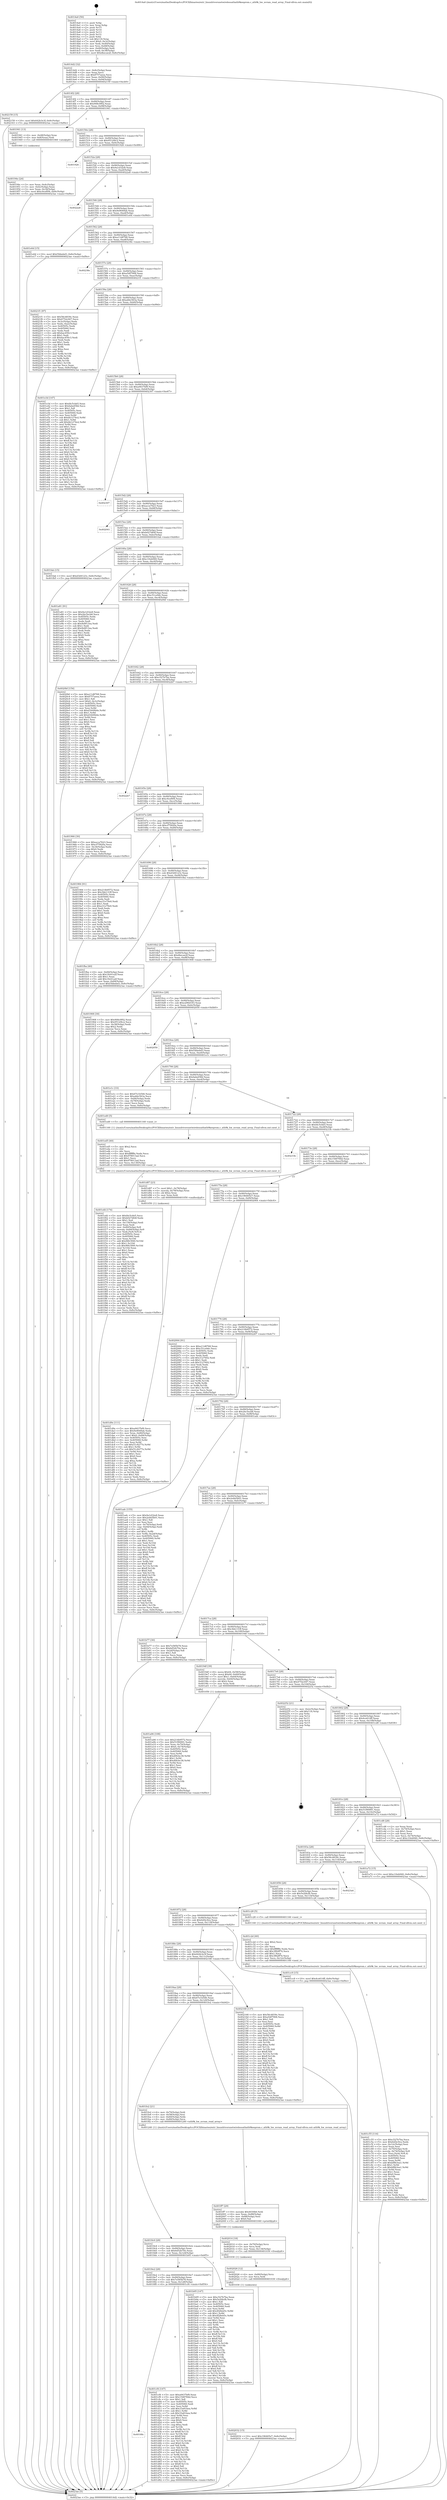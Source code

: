 digraph "0x4014a0" {
  label = "0x4014a0 (/mnt/c/Users/mathe/Desktop/tcc/POCII/binaries/extr_linuxdriversnetwirelessathath9keeprom.c_ath9k_hw_nvram_read_array_Final-ollvm.out::main(0))"
  labelloc = "t"
  node[shape=record]

  Entry [label="",width=0.3,height=0.3,shape=circle,fillcolor=black,style=filled]
  "0x4014d2" [label="{
     0x4014d2 [32]\l
     | [instrs]\l
     &nbsp;&nbsp;0x4014d2 \<+6\>: mov -0x8c(%rbp),%eax\l
     &nbsp;&nbsp;0x4014d8 \<+2\>: mov %eax,%ecx\l
     &nbsp;&nbsp;0x4014da \<+6\>: sub $0x8757aeea,%ecx\l
     &nbsp;&nbsp;0x4014e0 \<+6\>: mov %eax,-0x90(%rbp)\l
     &nbsp;&nbsp;0x4014e6 \<+6\>: mov %ecx,-0x94(%rbp)\l
     &nbsp;&nbsp;0x4014ec \<+6\>: je 0000000000402159 \<main+0xcb9\>\l
  }"]
  "0x402159" [label="{
     0x402159 [15]\l
     | [instrs]\l
     &nbsp;&nbsp;0x402159 \<+10\>: movl $0x642b3e3f,-0x8c(%rbp)\l
     &nbsp;&nbsp;0x402163 \<+5\>: jmp 00000000004023ae \<main+0xf0e\>\l
  }"]
  "0x4014f2" [label="{
     0x4014f2 [28]\l
     | [instrs]\l
     &nbsp;&nbsp;0x4014f2 \<+5\>: jmp 00000000004014f7 \<main+0x57\>\l
     &nbsp;&nbsp;0x4014f7 \<+6\>: mov -0x90(%rbp),%eax\l
     &nbsp;&nbsp;0x4014fd \<+5\>: sub $0x908c0f02,%eax\l
     &nbsp;&nbsp;0x401502 \<+6\>: mov %eax,-0x98(%rbp)\l
     &nbsp;&nbsp;0x401508 \<+6\>: je 0000000000401941 \<main+0x4a1\>\l
  }"]
  Exit [label="",width=0.3,height=0.3,shape=circle,fillcolor=black,style=filled,peripheries=2]
  "0x401941" [label="{
     0x401941 [13]\l
     | [instrs]\l
     &nbsp;&nbsp;0x401941 \<+4\>: mov -0x48(%rbp),%rax\l
     &nbsp;&nbsp;0x401945 \<+4\>: mov 0x8(%rax),%rdi\l
     &nbsp;&nbsp;0x401949 \<+5\>: call 0000000000401060 \<atoi@plt\>\l
     | [calls]\l
     &nbsp;&nbsp;0x401060 \{1\} (unknown)\l
  }"]
  "0x40150e" [label="{
     0x40150e [28]\l
     | [instrs]\l
     &nbsp;&nbsp;0x40150e \<+5\>: jmp 0000000000401513 \<main+0x73\>\l
     &nbsp;&nbsp;0x401513 \<+6\>: mov -0x90(%rbp),%eax\l
     &nbsp;&nbsp;0x401519 \<+5\>: sub $0x9512f4c2,%eax\l
     &nbsp;&nbsp;0x40151e \<+6\>: mov %eax,-0x9c(%rbp)\l
     &nbsp;&nbsp;0x401524 \<+6\>: je 0000000000401926 \<main+0x486\>\l
  }"]
  "0x402032" [label="{
     0x402032 [15]\l
     | [instrs]\l
     &nbsp;&nbsp;0x402032 \<+10\>: movl $0x196465e7,-0x8c(%rbp)\l
     &nbsp;&nbsp;0x40203c \<+5\>: jmp 00000000004023ae \<main+0xf0e\>\l
  }"]
  "0x401926" [label="{
     0x401926\l
  }", style=dashed]
  "0x40152a" [label="{
     0x40152a [28]\l
     | [instrs]\l
     &nbsp;&nbsp;0x40152a \<+5\>: jmp 000000000040152f \<main+0x8f\>\l
     &nbsp;&nbsp;0x40152f \<+6\>: mov -0x90(%rbp),%eax\l
     &nbsp;&nbsp;0x401535 \<+5\>: sub $0x9a1d32e8,%eax\l
     &nbsp;&nbsp;0x40153a \<+6\>: mov %eax,-0xa0(%rbp)\l
     &nbsp;&nbsp;0x401540 \<+6\>: je 00000000004022a8 \<main+0xe08\>\l
  }"]
  "0x402026" [label="{
     0x402026 [12]\l
     | [instrs]\l
     &nbsp;&nbsp;0x402026 \<+4\>: mov -0x80(%rbp),%rcx\l
     &nbsp;&nbsp;0x40202a \<+3\>: mov %rcx,%rdi\l
     &nbsp;&nbsp;0x40202d \<+5\>: call 0000000000401030 \<free@plt\>\l
     | [calls]\l
     &nbsp;&nbsp;0x401030 \{1\} (unknown)\l
  }"]
  "0x4022a8" [label="{
     0x4022a8\l
  }", style=dashed]
  "0x401546" [label="{
     0x401546 [28]\l
     | [instrs]\l
     &nbsp;&nbsp;0x401546 \<+5\>: jmp 000000000040154b \<main+0xab\>\l
     &nbsp;&nbsp;0x40154b \<+6\>: mov -0x90(%rbp),%eax\l
     &nbsp;&nbsp;0x401551 \<+5\>: sub $0x9e9049ab,%eax\l
     &nbsp;&nbsp;0x401556 \<+6\>: mov %eax,-0xa4(%rbp)\l
     &nbsp;&nbsp;0x40155c \<+6\>: je 0000000000401e0d \<main+0x96d\>\l
  }"]
  "0x402014" [label="{
     0x402014 [18]\l
     | [instrs]\l
     &nbsp;&nbsp;0x402014 \<+4\>: mov -0x70(%rbp),%rcx\l
     &nbsp;&nbsp;0x402018 \<+3\>: mov %rcx,%rdi\l
     &nbsp;&nbsp;0x40201b \<+6\>: mov %eax,-0x134(%rbp)\l
     &nbsp;&nbsp;0x402021 \<+5\>: call 0000000000401030 \<free@plt\>\l
     | [calls]\l
     &nbsp;&nbsp;0x401030 \{1\} (unknown)\l
  }"]
  "0x401e0d" [label="{
     0x401e0d [15]\l
     | [instrs]\l
     &nbsp;&nbsp;0x401e0d \<+10\>: movl $0xf3bbebd3,-0x8c(%rbp)\l
     &nbsp;&nbsp;0x401e17 \<+5\>: jmp 00000000004023ae \<main+0xf0e\>\l
  }"]
  "0x401562" [label="{
     0x401562 [28]\l
     | [instrs]\l
     &nbsp;&nbsp;0x401562 \<+5\>: jmp 0000000000401567 \<main+0xc7\>\l
     &nbsp;&nbsp;0x401567 \<+6\>: mov -0x90(%rbp),%eax\l
     &nbsp;&nbsp;0x40156d \<+5\>: sub $0xa11d8768,%eax\l
     &nbsp;&nbsp;0x401572 \<+6\>: mov %eax,-0xa8(%rbp)\l
     &nbsp;&nbsp;0x401578 \<+6\>: je 000000000040238e \<main+0xeee\>\l
  }"]
  "0x401ff7" [label="{
     0x401ff7 [29]\l
     | [instrs]\l
     &nbsp;&nbsp;0x401ff7 \<+10\>: movabs $0x4030b6,%rdi\l
     &nbsp;&nbsp;0x402001 \<+6\>: mov %eax,-0x88(%rbp)\l
     &nbsp;&nbsp;0x402007 \<+6\>: mov -0x88(%rbp),%esi\l
     &nbsp;&nbsp;0x40200d \<+2\>: mov $0x0,%al\l
     &nbsp;&nbsp;0x40200f \<+5\>: call 0000000000401040 \<printf@plt\>\l
     | [calls]\l
     &nbsp;&nbsp;0x401040 \{1\} (unknown)\l
  }"]
  "0x40238e" [label="{
     0x40238e\l
  }", style=dashed]
  "0x40157e" [label="{
     0x40157e [28]\l
     | [instrs]\l
     &nbsp;&nbsp;0x40157e \<+5\>: jmp 0000000000401583 \<main+0xe3\>\l
     &nbsp;&nbsp;0x401583 \<+6\>: mov -0x90(%rbp),%eax\l
     &nbsp;&nbsp;0x401589 \<+5\>: sub $0xa5df7908,%eax\l
     &nbsp;&nbsp;0x40158e \<+6\>: mov %eax,-0xac(%rbp)\l
     &nbsp;&nbsp;0x401594 \<+6\>: je 00000000004021f1 \<main+0xd51\>\l
  }"]
  "0x401efd" [label="{
     0x401efd [174]\l
     | [instrs]\l
     &nbsp;&nbsp;0x401efd \<+5\>: mov $0xfdc5cbb5,%ecx\l
     &nbsp;&nbsp;0x401f02 \<+5\>: mov $0xb027d64f,%edx\l
     &nbsp;&nbsp;0x401f07 \<+3\>: mov $0x1,%sil\l
     &nbsp;&nbsp;0x401f0a \<+6\>: mov -0x130(%rbp),%edi\l
     &nbsp;&nbsp;0x401f10 \<+3\>: imul %eax,%edi\l
     &nbsp;&nbsp;0x401f13 \<+4\>: mov -0x80(%rbp),%r8\l
     &nbsp;&nbsp;0x401f17 \<+7\>: movslq -0x84(%rbp),%r9\l
     &nbsp;&nbsp;0x401f1e \<+4\>: mov %edi,(%r8,%r9,4)\l
     &nbsp;&nbsp;0x401f22 \<+7\>: mov 0x40505c,%eax\l
     &nbsp;&nbsp;0x401f29 \<+7\>: mov 0x405060,%edi\l
     &nbsp;&nbsp;0x401f30 \<+3\>: mov %eax,%r10d\l
     &nbsp;&nbsp;0x401f33 \<+7\>: add $0x96fc5f49,%r10d\l
     &nbsp;&nbsp;0x401f3a \<+4\>: sub $0x1,%r10d\l
     &nbsp;&nbsp;0x401f3e \<+7\>: sub $0x96fc5f49,%r10d\l
     &nbsp;&nbsp;0x401f45 \<+4\>: imul %r10d,%eax\l
     &nbsp;&nbsp;0x401f49 \<+3\>: and $0x1,%eax\l
     &nbsp;&nbsp;0x401f4c \<+3\>: cmp $0x0,%eax\l
     &nbsp;&nbsp;0x401f4f \<+4\>: sete %r11b\l
     &nbsp;&nbsp;0x401f53 \<+3\>: cmp $0xa,%edi\l
     &nbsp;&nbsp;0x401f56 \<+3\>: setl %bl\l
     &nbsp;&nbsp;0x401f59 \<+3\>: mov %r11b,%r14b\l
     &nbsp;&nbsp;0x401f5c \<+4\>: xor $0xff,%r14b\l
     &nbsp;&nbsp;0x401f60 \<+3\>: mov %bl,%r15b\l
     &nbsp;&nbsp;0x401f63 \<+4\>: xor $0xff,%r15b\l
     &nbsp;&nbsp;0x401f67 \<+4\>: xor $0x0,%sil\l
     &nbsp;&nbsp;0x401f6b \<+3\>: mov %r14b,%r12b\l
     &nbsp;&nbsp;0x401f6e \<+4\>: and $0x0,%r12b\l
     &nbsp;&nbsp;0x401f72 \<+3\>: and %sil,%r11b\l
     &nbsp;&nbsp;0x401f75 \<+3\>: mov %r15b,%r13b\l
     &nbsp;&nbsp;0x401f78 \<+4\>: and $0x0,%r13b\l
     &nbsp;&nbsp;0x401f7c \<+3\>: and %sil,%bl\l
     &nbsp;&nbsp;0x401f7f \<+3\>: or %r11b,%r12b\l
     &nbsp;&nbsp;0x401f82 \<+3\>: or %bl,%r13b\l
     &nbsp;&nbsp;0x401f85 \<+3\>: xor %r13b,%r12b\l
     &nbsp;&nbsp;0x401f88 \<+3\>: or %r15b,%r14b\l
     &nbsp;&nbsp;0x401f8b \<+4\>: xor $0xff,%r14b\l
     &nbsp;&nbsp;0x401f8f \<+4\>: or $0x0,%sil\l
     &nbsp;&nbsp;0x401f93 \<+3\>: and %sil,%r14b\l
     &nbsp;&nbsp;0x401f96 \<+3\>: or %r14b,%r12b\l
     &nbsp;&nbsp;0x401f99 \<+4\>: test $0x1,%r12b\l
     &nbsp;&nbsp;0x401f9d \<+3\>: cmovne %edx,%ecx\l
     &nbsp;&nbsp;0x401fa0 \<+6\>: mov %ecx,-0x8c(%rbp)\l
     &nbsp;&nbsp;0x401fa6 \<+5\>: jmp 00000000004023ae \<main+0xf0e\>\l
  }"]
  "0x4021f1" [label="{
     0x4021f1 [97]\l
     | [instrs]\l
     &nbsp;&nbsp;0x4021f1 \<+5\>: mov $0x56c4839c,%eax\l
     &nbsp;&nbsp;0x4021f6 \<+5\>: mov $0x4752c047,%ecx\l
     &nbsp;&nbsp;0x4021fb \<+3\>: mov -0x3c(%rbp),%edx\l
     &nbsp;&nbsp;0x4021fe \<+3\>: mov %edx,-0x2c(%rbp)\l
     &nbsp;&nbsp;0x402201 \<+7\>: mov 0x40505c,%edx\l
     &nbsp;&nbsp;0x402208 \<+7\>: mov 0x405060,%esi\l
     &nbsp;&nbsp;0x40220f \<+2\>: mov %edx,%edi\l
     &nbsp;&nbsp;0x402211 \<+6\>: add $0xbac450c3,%edi\l
     &nbsp;&nbsp;0x402217 \<+3\>: sub $0x1,%edi\l
     &nbsp;&nbsp;0x40221a \<+6\>: sub $0xbac450c3,%edi\l
     &nbsp;&nbsp;0x402220 \<+3\>: imul %edi,%edx\l
     &nbsp;&nbsp;0x402223 \<+3\>: and $0x1,%edx\l
     &nbsp;&nbsp;0x402226 \<+3\>: cmp $0x0,%edx\l
     &nbsp;&nbsp;0x402229 \<+4\>: sete %r8b\l
     &nbsp;&nbsp;0x40222d \<+3\>: cmp $0xa,%esi\l
     &nbsp;&nbsp;0x402230 \<+4\>: setl %r9b\l
     &nbsp;&nbsp;0x402234 \<+3\>: mov %r8b,%r10b\l
     &nbsp;&nbsp;0x402237 \<+3\>: and %r9b,%r10b\l
     &nbsp;&nbsp;0x40223a \<+3\>: xor %r9b,%r8b\l
     &nbsp;&nbsp;0x40223d \<+3\>: or %r8b,%r10b\l
     &nbsp;&nbsp;0x402240 \<+4\>: test $0x1,%r10b\l
     &nbsp;&nbsp;0x402244 \<+3\>: cmovne %ecx,%eax\l
     &nbsp;&nbsp;0x402247 \<+6\>: mov %eax,-0x8c(%rbp)\l
     &nbsp;&nbsp;0x40224d \<+5\>: jmp 00000000004023ae \<main+0xf0e\>\l
  }"]
  "0x40159a" [label="{
     0x40159a [28]\l
     | [instrs]\l
     &nbsp;&nbsp;0x40159a \<+5\>: jmp 000000000040159f \<main+0xff\>\l
     &nbsp;&nbsp;0x40159f \<+6\>: mov -0x90(%rbp),%eax\l
     &nbsp;&nbsp;0x4015a5 \<+5\>: sub $0xa8dc563a,%eax\l
     &nbsp;&nbsp;0x4015aa \<+6\>: mov %eax,-0xb0(%rbp)\l
     &nbsp;&nbsp;0x4015b0 \<+6\>: je 0000000000401e3d \<main+0x99d\>\l
  }"]
  "0x401ed5" [label="{
     0x401ed5 [40]\l
     | [instrs]\l
     &nbsp;&nbsp;0x401ed5 \<+5\>: mov $0x2,%ecx\l
     &nbsp;&nbsp;0x401eda \<+1\>: cltd\l
     &nbsp;&nbsp;0x401edb \<+2\>: idiv %ecx\l
     &nbsp;&nbsp;0x401edd \<+6\>: imul $0xfffffffe,%edx,%ecx\l
     &nbsp;&nbsp;0x401ee3 \<+6\>: sub $0x978013ad,%ecx\l
     &nbsp;&nbsp;0x401ee9 \<+3\>: add $0x1,%ecx\l
     &nbsp;&nbsp;0x401eec \<+6\>: add $0x978013ad,%ecx\l
     &nbsp;&nbsp;0x401ef2 \<+6\>: mov %ecx,-0x130(%rbp)\l
     &nbsp;&nbsp;0x401ef8 \<+5\>: call 0000000000401160 \<next_i\>\l
     | [calls]\l
     &nbsp;&nbsp;0x401160 \{1\} (/mnt/c/Users/mathe/Desktop/tcc/POCII/binaries/extr_linuxdriversnetwirelessathath9keeprom.c_ath9k_hw_nvram_read_array_Final-ollvm.out::next_i)\l
  }"]
  "0x401e3d" [label="{
     0x401e3d [147]\l
     | [instrs]\l
     &nbsp;&nbsp;0x401e3d \<+5\>: mov $0xfdc5cbb5,%eax\l
     &nbsp;&nbsp;0x401e42 \<+5\>: mov $0xfada458d,%ecx\l
     &nbsp;&nbsp;0x401e47 \<+2\>: mov $0x1,%dl\l
     &nbsp;&nbsp;0x401e49 \<+7\>: mov 0x40505c,%esi\l
     &nbsp;&nbsp;0x401e50 \<+7\>: mov 0x405060,%edi\l
     &nbsp;&nbsp;0x401e57 \<+3\>: mov %esi,%r8d\l
     &nbsp;&nbsp;0x401e5a \<+7\>: sub $0xbb1274e2,%r8d\l
     &nbsp;&nbsp;0x401e61 \<+4\>: sub $0x1,%r8d\l
     &nbsp;&nbsp;0x401e65 \<+7\>: add $0xbb1274e2,%r8d\l
     &nbsp;&nbsp;0x401e6c \<+4\>: imul %r8d,%esi\l
     &nbsp;&nbsp;0x401e70 \<+3\>: and $0x1,%esi\l
     &nbsp;&nbsp;0x401e73 \<+3\>: cmp $0x0,%esi\l
     &nbsp;&nbsp;0x401e76 \<+4\>: sete %r9b\l
     &nbsp;&nbsp;0x401e7a \<+3\>: cmp $0xa,%edi\l
     &nbsp;&nbsp;0x401e7d \<+4\>: setl %r10b\l
     &nbsp;&nbsp;0x401e81 \<+3\>: mov %r9b,%r11b\l
     &nbsp;&nbsp;0x401e84 \<+4\>: xor $0xff,%r11b\l
     &nbsp;&nbsp;0x401e88 \<+3\>: mov %r10b,%bl\l
     &nbsp;&nbsp;0x401e8b \<+3\>: xor $0xff,%bl\l
     &nbsp;&nbsp;0x401e8e \<+3\>: xor $0x0,%dl\l
     &nbsp;&nbsp;0x401e91 \<+3\>: mov %r11b,%r14b\l
     &nbsp;&nbsp;0x401e94 \<+4\>: and $0x0,%r14b\l
     &nbsp;&nbsp;0x401e98 \<+3\>: and %dl,%r9b\l
     &nbsp;&nbsp;0x401e9b \<+3\>: mov %bl,%r15b\l
     &nbsp;&nbsp;0x401e9e \<+4\>: and $0x0,%r15b\l
     &nbsp;&nbsp;0x401ea2 \<+3\>: and %dl,%r10b\l
     &nbsp;&nbsp;0x401ea5 \<+3\>: or %r9b,%r14b\l
     &nbsp;&nbsp;0x401ea8 \<+3\>: or %r10b,%r15b\l
     &nbsp;&nbsp;0x401eab \<+3\>: xor %r15b,%r14b\l
     &nbsp;&nbsp;0x401eae \<+3\>: or %bl,%r11b\l
     &nbsp;&nbsp;0x401eb1 \<+4\>: xor $0xff,%r11b\l
     &nbsp;&nbsp;0x401eb5 \<+3\>: or $0x0,%dl\l
     &nbsp;&nbsp;0x401eb8 \<+3\>: and %dl,%r11b\l
     &nbsp;&nbsp;0x401ebb \<+3\>: or %r11b,%r14b\l
     &nbsp;&nbsp;0x401ebe \<+4\>: test $0x1,%r14b\l
     &nbsp;&nbsp;0x401ec2 \<+3\>: cmovne %ecx,%eax\l
     &nbsp;&nbsp;0x401ec5 \<+6\>: mov %eax,-0x8c(%rbp)\l
     &nbsp;&nbsp;0x401ecb \<+5\>: jmp 00000000004023ae \<main+0xf0e\>\l
  }"]
  "0x4015b6" [label="{
     0x4015b6 [28]\l
     | [instrs]\l
     &nbsp;&nbsp;0x4015b6 \<+5\>: jmp 00000000004015bb \<main+0x11b\>\l
     &nbsp;&nbsp;0x4015bb \<+6\>: mov -0x90(%rbp),%eax\l
     &nbsp;&nbsp;0x4015c1 \<+5\>: sub $0xa9437bf9,%eax\l
     &nbsp;&nbsp;0x4015c6 \<+6\>: mov %eax,-0xb4(%rbp)\l
     &nbsp;&nbsp;0x4015cc \<+6\>: je 0000000000402307 \<main+0xe67\>\l
  }"]
  "0x401d9e" [label="{
     0x401d9e [111]\l
     | [instrs]\l
     &nbsp;&nbsp;0x401d9e \<+5\>: mov $0xa9437bf9,%ecx\l
     &nbsp;&nbsp;0x401da3 \<+5\>: mov $0x9e9049ab,%edx\l
     &nbsp;&nbsp;0x401da8 \<+4\>: mov %rax,-0x80(%rbp)\l
     &nbsp;&nbsp;0x401dac \<+10\>: movl $0x0,-0x84(%rbp)\l
     &nbsp;&nbsp;0x401db6 \<+7\>: mov 0x40505c,%esi\l
     &nbsp;&nbsp;0x401dbd \<+8\>: mov 0x405060,%r8d\l
     &nbsp;&nbsp;0x401dc5 \<+3\>: mov %esi,%r9d\l
     &nbsp;&nbsp;0x401dc8 \<+7\>: add $0x51c8277e,%r9d\l
     &nbsp;&nbsp;0x401dcf \<+4\>: sub $0x1,%r9d\l
     &nbsp;&nbsp;0x401dd3 \<+7\>: sub $0x51c8277e,%r9d\l
     &nbsp;&nbsp;0x401dda \<+4\>: imul %r9d,%esi\l
     &nbsp;&nbsp;0x401dde \<+3\>: and $0x1,%esi\l
     &nbsp;&nbsp;0x401de1 \<+3\>: cmp $0x0,%esi\l
     &nbsp;&nbsp;0x401de4 \<+4\>: sete %r10b\l
     &nbsp;&nbsp;0x401de8 \<+4\>: cmp $0xa,%r8d\l
     &nbsp;&nbsp;0x401dec \<+4\>: setl %r11b\l
     &nbsp;&nbsp;0x401df0 \<+3\>: mov %r10b,%bl\l
     &nbsp;&nbsp;0x401df3 \<+3\>: and %r11b,%bl\l
     &nbsp;&nbsp;0x401df6 \<+3\>: xor %r11b,%r10b\l
     &nbsp;&nbsp;0x401df9 \<+3\>: or %r10b,%bl\l
     &nbsp;&nbsp;0x401dfc \<+3\>: test $0x1,%bl\l
     &nbsp;&nbsp;0x401dff \<+3\>: cmovne %edx,%ecx\l
     &nbsp;&nbsp;0x401e02 \<+6\>: mov %ecx,-0x8c(%rbp)\l
     &nbsp;&nbsp;0x401e08 \<+5\>: jmp 00000000004023ae \<main+0xf0e\>\l
  }"]
  "0x402307" [label="{
     0x402307\l
  }", style=dashed]
  "0x4015d2" [label="{
     0x4015d2 [28]\l
     | [instrs]\l
     &nbsp;&nbsp;0x4015d2 \<+5\>: jmp 00000000004015d7 \<main+0x137\>\l
     &nbsp;&nbsp;0x4015d7 \<+6\>: mov -0x90(%rbp),%eax\l
     &nbsp;&nbsp;0x4015dd \<+5\>: sub $0xacca7623,%eax\l
     &nbsp;&nbsp;0x4015e2 \<+6\>: mov %eax,-0xb8(%rbp)\l
     &nbsp;&nbsp;0x4015e8 \<+6\>: je 0000000000402041 \<main+0xba1\>\l
  }"]
  "0x4018fe" [label="{
     0x4018fe\l
  }", style=dashed]
  "0x402041" [label="{
     0x402041\l
  }", style=dashed]
  "0x4015ee" [label="{
     0x4015ee [28]\l
     | [instrs]\l
     &nbsp;&nbsp;0x4015ee \<+5\>: jmp 00000000004015f3 \<main+0x153\>\l
     &nbsp;&nbsp;0x4015f3 \<+6\>: mov -0x90(%rbp),%eax\l
     &nbsp;&nbsp;0x4015f9 \<+5\>: sub $0xb027d64f,%eax\l
     &nbsp;&nbsp;0x4015fe \<+6\>: mov %eax,-0xbc(%rbp)\l
     &nbsp;&nbsp;0x401604 \<+6\>: je 0000000000401fab \<main+0xb0b\>\l
  }"]
  "0x401cf4" [label="{
     0x401cf4 [147]\l
     | [instrs]\l
     &nbsp;&nbsp;0x401cf4 \<+5\>: mov $0xa9437bf9,%eax\l
     &nbsp;&nbsp;0x401cf9 \<+5\>: mov $0x1548784d,%ecx\l
     &nbsp;&nbsp;0x401cfe \<+2\>: mov $0x1,%dl\l
     &nbsp;&nbsp;0x401d00 \<+7\>: mov 0x40505c,%esi\l
     &nbsp;&nbsp;0x401d07 \<+7\>: mov 0x405060,%edi\l
     &nbsp;&nbsp;0x401d0e \<+3\>: mov %esi,%r8d\l
     &nbsp;&nbsp;0x401d11 \<+7\>: add $0x33a81bea,%r8d\l
     &nbsp;&nbsp;0x401d18 \<+4\>: sub $0x1,%r8d\l
     &nbsp;&nbsp;0x401d1c \<+7\>: sub $0x33a81bea,%r8d\l
     &nbsp;&nbsp;0x401d23 \<+4\>: imul %r8d,%esi\l
     &nbsp;&nbsp;0x401d27 \<+3\>: and $0x1,%esi\l
     &nbsp;&nbsp;0x401d2a \<+3\>: cmp $0x0,%esi\l
     &nbsp;&nbsp;0x401d2d \<+4\>: sete %r9b\l
     &nbsp;&nbsp;0x401d31 \<+3\>: cmp $0xa,%edi\l
     &nbsp;&nbsp;0x401d34 \<+4\>: setl %r10b\l
     &nbsp;&nbsp;0x401d38 \<+3\>: mov %r9b,%r11b\l
     &nbsp;&nbsp;0x401d3b \<+4\>: xor $0xff,%r11b\l
     &nbsp;&nbsp;0x401d3f \<+3\>: mov %r10b,%bl\l
     &nbsp;&nbsp;0x401d42 \<+3\>: xor $0xff,%bl\l
     &nbsp;&nbsp;0x401d45 \<+3\>: xor $0x0,%dl\l
     &nbsp;&nbsp;0x401d48 \<+3\>: mov %r11b,%r14b\l
     &nbsp;&nbsp;0x401d4b \<+4\>: and $0x0,%r14b\l
     &nbsp;&nbsp;0x401d4f \<+3\>: and %dl,%r9b\l
     &nbsp;&nbsp;0x401d52 \<+3\>: mov %bl,%r15b\l
     &nbsp;&nbsp;0x401d55 \<+4\>: and $0x0,%r15b\l
     &nbsp;&nbsp;0x401d59 \<+3\>: and %dl,%r10b\l
     &nbsp;&nbsp;0x401d5c \<+3\>: or %r9b,%r14b\l
     &nbsp;&nbsp;0x401d5f \<+3\>: or %r10b,%r15b\l
     &nbsp;&nbsp;0x401d62 \<+3\>: xor %r15b,%r14b\l
     &nbsp;&nbsp;0x401d65 \<+3\>: or %bl,%r11b\l
     &nbsp;&nbsp;0x401d68 \<+4\>: xor $0xff,%r11b\l
     &nbsp;&nbsp;0x401d6c \<+3\>: or $0x0,%dl\l
     &nbsp;&nbsp;0x401d6f \<+3\>: and %dl,%r11b\l
     &nbsp;&nbsp;0x401d72 \<+3\>: or %r11b,%r14b\l
     &nbsp;&nbsp;0x401d75 \<+4\>: test $0x1,%r14b\l
     &nbsp;&nbsp;0x401d79 \<+3\>: cmovne %ecx,%eax\l
     &nbsp;&nbsp;0x401d7c \<+6\>: mov %eax,-0x8c(%rbp)\l
     &nbsp;&nbsp;0x401d82 \<+5\>: jmp 00000000004023ae \<main+0xf0e\>\l
  }"]
  "0x401fab" [label="{
     0x401fab [15]\l
     | [instrs]\l
     &nbsp;&nbsp;0x401fab \<+10\>: movl $0xd3d4123c,-0x8c(%rbp)\l
     &nbsp;&nbsp;0x401fb5 \<+5\>: jmp 00000000004023ae \<main+0xf0e\>\l
  }"]
  "0x40160a" [label="{
     0x40160a [28]\l
     | [instrs]\l
     &nbsp;&nbsp;0x40160a \<+5\>: jmp 000000000040160f \<main+0x16f\>\l
     &nbsp;&nbsp;0x40160f \<+6\>: mov -0x90(%rbp),%eax\l
     &nbsp;&nbsp;0x401615 \<+5\>: sub $0xc10eb940,%eax\l
     &nbsp;&nbsp;0x40161a \<+6\>: mov %eax,-0xc0(%rbp)\l
     &nbsp;&nbsp;0x401620 \<+6\>: je 0000000000401a81 \<main+0x5e1\>\l
  }"]
  "0x401c55" [label="{
     0x401c55 [116]\l
     | [instrs]\l
     &nbsp;&nbsp;0x401c55 \<+5\>: mov $0xc527b7ba,%ecx\l
     &nbsp;&nbsp;0x401c5a \<+5\>: mov $0x62f2c9ce,%edx\l
     &nbsp;&nbsp;0x401c5f \<+6\>: mov -0x12c(%rbp),%esi\l
     &nbsp;&nbsp;0x401c65 \<+3\>: imul %eax,%esi\l
     &nbsp;&nbsp;0x401c68 \<+4\>: mov -0x70(%rbp),%rdi\l
     &nbsp;&nbsp;0x401c6c \<+4\>: movslq -0x74(%rbp),%r8\l
     &nbsp;&nbsp;0x401c70 \<+4\>: mov %esi,(%rdi,%r8,4)\l
     &nbsp;&nbsp;0x401c74 \<+7\>: mov 0x40505c,%eax\l
     &nbsp;&nbsp;0x401c7b \<+7\>: mov 0x405060,%esi\l
     &nbsp;&nbsp;0x401c82 \<+3\>: mov %eax,%r9d\l
     &nbsp;&nbsp;0x401c85 \<+7\>: add $0xbf8b3ea1,%r9d\l
     &nbsp;&nbsp;0x401c8c \<+4\>: sub $0x1,%r9d\l
     &nbsp;&nbsp;0x401c90 \<+7\>: sub $0xbf8b3ea1,%r9d\l
     &nbsp;&nbsp;0x401c97 \<+4\>: imul %r9d,%eax\l
     &nbsp;&nbsp;0x401c9b \<+3\>: and $0x1,%eax\l
     &nbsp;&nbsp;0x401c9e \<+3\>: cmp $0x0,%eax\l
     &nbsp;&nbsp;0x401ca1 \<+4\>: sete %r10b\l
     &nbsp;&nbsp;0x401ca5 \<+3\>: cmp $0xa,%esi\l
     &nbsp;&nbsp;0x401ca8 \<+4\>: setl %r11b\l
     &nbsp;&nbsp;0x401cac \<+3\>: mov %r10b,%bl\l
     &nbsp;&nbsp;0x401caf \<+3\>: and %r11b,%bl\l
     &nbsp;&nbsp;0x401cb2 \<+3\>: xor %r11b,%r10b\l
     &nbsp;&nbsp;0x401cb5 \<+3\>: or %r10b,%bl\l
     &nbsp;&nbsp;0x401cb8 \<+3\>: test $0x1,%bl\l
     &nbsp;&nbsp;0x401cbb \<+3\>: cmovne %edx,%ecx\l
     &nbsp;&nbsp;0x401cbe \<+6\>: mov %ecx,-0x8c(%rbp)\l
     &nbsp;&nbsp;0x401cc4 \<+5\>: jmp 00000000004023ae \<main+0xf0e\>\l
  }"]
  "0x401a81" [label="{
     0x401a81 [91]\l
     | [instrs]\l
     &nbsp;&nbsp;0x401a81 \<+5\>: mov $0x9a1d32e8,%eax\l
     &nbsp;&nbsp;0x401a86 \<+5\>: mov $0x2bc5ecb8,%ecx\l
     &nbsp;&nbsp;0x401a8b \<+7\>: mov 0x40505c,%edx\l
     &nbsp;&nbsp;0x401a92 \<+7\>: mov 0x405060,%esi\l
     &nbsp;&nbsp;0x401a99 \<+2\>: mov %edx,%edi\l
     &nbsp;&nbsp;0x401a9b \<+6\>: sub $0x9e8f13ea,%edi\l
     &nbsp;&nbsp;0x401aa1 \<+3\>: sub $0x1,%edi\l
     &nbsp;&nbsp;0x401aa4 \<+6\>: add $0x9e8f13ea,%edi\l
     &nbsp;&nbsp;0x401aaa \<+3\>: imul %edi,%edx\l
     &nbsp;&nbsp;0x401aad \<+3\>: and $0x1,%edx\l
     &nbsp;&nbsp;0x401ab0 \<+3\>: cmp $0x0,%edx\l
     &nbsp;&nbsp;0x401ab3 \<+4\>: sete %r8b\l
     &nbsp;&nbsp;0x401ab7 \<+3\>: cmp $0xa,%esi\l
     &nbsp;&nbsp;0x401aba \<+4\>: setl %r9b\l
     &nbsp;&nbsp;0x401abe \<+3\>: mov %r8b,%r10b\l
     &nbsp;&nbsp;0x401ac1 \<+3\>: and %r9b,%r10b\l
     &nbsp;&nbsp;0x401ac4 \<+3\>: xor %r9b,%r8b\l
     &nbsp;&nbsp;0x401ac7 \<+3\>: or %r8b,%r10b\l
     &nbsp;&nbsp;0x401aca \<+4\>: test $0x1,%r10b\l
     &nbsp;&nbsp;0x401ace \<+3\>: cmovne %ecx,%eax\l
     &nbsp;&nbsp;0x401ad1 \<+6\>: mov %eax,-0x8c(%rbp)\l
     &nbsp;&nbsp;0x401ad7 \<+5\>: jmp 00000000004023ae \<main+0xf0e\>\l
  }"]
  "0x401626" [label="{
     0x401626 [28]\l
     | [instrs]\l
     &nbsp;&nbsp;0x401626 \<+5\>: jmp 000000000040162b \<main+0x18b\>\l
     &nbsp;&nbsp;0x40162b \<+6\>: mov -0x90(%rbp),%eax\l
     &nbsp;&nbsp;0x401631 \<+5\>: sub $0xc51ce9dc,%eax\l
     &nbsp;&nbsp;0x401636 \<+6\>: mov %eax,-0xc4(%rbp)\l
     &nbsp;&nbsp;0x40163c \<+6\>: je 00000000004020bf \<main+0xc1f\>\l
  }"]
  "0x401c2d" [label="{
     0x401c2d [40]\l
     | [instrs]\l
     &nbsp;&nbsp;0x401c2d \<+5\>: mov $0x2,%ecx\l
     &nbsp;&nbsp;0x401c32 \<+1\>: cltd\l
     &nbsp;&nbsp;0x401c33 \<+2\>: idiv %ecx\l
     &nbsp;&nbsp;0x401c35 \<+6\>: imul $0xfffffffe,%edx,%ecx\l
     &nbsp;&nbsp;0x401c3b \<+6\>: add $0x3f82ff74,%ecx\l
     &nbsp;&nbsp;0x401c41 \<+3\>: add $0x1,%ecx\l
     &nbsp;&nbsp;0x401c44 \<+6\>: sub $0x3f82ff74,%ecx\l
     &nbsp;&nbsp;0x401c4a \<+6\>: mov %ecx,-0x12c(%rbp)\l
     &nbsp;&nbsp;0x401c50 \<+5\>: call 0000000000401160 \<next_i\>\l
     | [calls]\l
     &nbsp;&nbsp;0x401160 \{1\} (/mnt/c/Users/mathe/Desktop/tcc/POCII/binaries/extr_linuxdriversnetwirelessathath9keeprom.c_ath9k_hw_nvram_read_array_Final-ollvm.out::next_i)\l
  }"]
  "0x4020bf" [label="{
     0x4020bf [154]\l
     | [instrs]\l
     &nbsp;&nbsp;0x4020bf \<+5\>: mov $0xa11d8768,%eax\l
     &nbsp;&nbsp;0x4020c4 \<+5\>: mov $0x8757aeea,%ecx\l
     &nbsp;&nbsp;0x4020c9 \<+2\>: mov $0x1,%dl\l
     &nbsp;&nbsp;0x4020cb \<+7\>: movl $0x0,-0x3c(%rbp)\l
     &nbsp;&nbsp;0x4020d2 \<+7\>: mov 0x40505c,%esi\l
     &nbsp;&nbsp;0x4020d9 \<+7\>: mov 0x405060,%edi\l
     &nbsp;&nbsp;0x4020e0 \<+3\>: mov %esi,%r8d\l
     &nbsp;&nbsp;0x4020e3 \<+7\>: sub $0xd3449b4e,%r8d\l
     &nbsp;&nbsp;0x4020ea \<+4\>: sub $0x1,%r8d\l
     &nbsp;&nbsp;0x4020ee \<+7\>: add $0xd3449b4e,%r8d\l
     &nbsp;&nbsp;0x4020f5 \<+4\>: imul %r8d,%esi\l
     &nbsp;&nbsp;0x4020f9 \<+3\>: and $0x1,%esi\l
     &nbsp;&nbsp;0x4020fc \<+3\>: cmp $0x0,%esi\l
     &nbsp;&nbsp;0x4020ff \<+4\>: sete %r9b\l
     &nbsp;&nbsp;0x402103 \<+3\>: cmp $0xa,%edi\l
     &nbsp;&nbsp;0x402106 \<+4\>: setl %r10b\l
     &nbsp;&nbsp;0x40210a \<+3\>: mov %r9b,%r11b\l
     &nbsp;&nbsp;0x40210d \<+4\>: xor $0xff,%r11b\l
     &nbsp;&nbsp;0x402111 \<+3\>: mov %r10b,%bl\l
     &nbsp;&nbsp;0x402114 \<+3\>: xor $0xff,%bl\l
     &nbsp;&nbsp;0x402117 \<+3\>: xor $0x0,%dl\l
     &nbsp;&nbsp;0x40211a \<+3\>: mov %r11b,%r14b\l
     &nbsp;&nbsp;0x40211d \<+4\>: and $0x0,%r14b\l
     &nbsp;&nbsp;0x402121 \<+3\>: and %dl,%r9b\l
     &nbsp;&nbsp;0x402124 \<+3\>: mov %bl,%r15b\l
     &nbsp;&nbsp;0x402127 \<+4\>: and $0x0,%r15b\l
     &nbsp;&nbsp;0x40212b \<+3\>: and %dl,%r10b\l
     &nbsp;&nbsp;0x40212e \<+3\>: or %r9b,%r14b\l
     &nbsp;&nbsp;0x402131 \<+3\>: or %r10b,%r15b\l
     &nbsp;&nbsp;0x402134 \<+3\>: xor %r15b,%r14b\l
     &nbsp;&nbsp;0x402137 \<+3\>: or %bl,%r11b\l
     &nbsp;&nbsp;0x40213a \<+4\>: xor $0xff,%r11b\l
     &nbsp;&nbsp;0x40213e \<+3\>: or $0x0,%dl\l
     &nbsp;&nbsp;0x402141 \<+3\>: and %dl,%r11b\l
     &nbsp;&nbsp;0x402144 \<+3\>: or %r11b,%r14b\l
     &nbsp;&nbsp;0x402147 \<+4\>: test $0x1,%r14b\l
     &nbsp;&nbsp;0x40214b \<+3\>: cmovne %ecx,%eax\l
     &nbsp;&nbsp;0x40214e \<+6\>: mov %eax,-0x8c(%rbp)\l
     &nbsp;&nbsp;0x402154 \<+5\>: jmp 00000000004023ae \<main+0xf0e\>\l
  }"]
  "0x401642" [label="{
     0x401642 [28]\l
     | [instrs]\l
     &nbsp;&nbsp;0x401642 \<+5\>: jmp 0000000000401647 \<main+0x1a7\>\l
     &nbsp;&nbsp;0x401647 \<+6\>: mov -0x90(%rbp),%eax\l
     &nbsp;&nbsp;0x40164d \<+5\>: sub $0xc527b7ba,%eax\l
     &nbsp;&nbsp;0x401652 \<+6\>: mov %eax,-0xc8(%rbp)\l
     &nbsp;&nbsp;0x401658 \<+6\>: je 00000000004022b7 \<main+0xe17\>\l
  }"]
  "0x4018e2" [label="{
     0x4018e2 [28]\l
     | [instrs]\l
     &nbsp;&nbsp;0x4018e2 \<+5\>: jmp 00000000004018e7 \<main+0x447\>\l
     &nbsp;&nbsp;0x4018e7 \<+6\>: mov -0x90(%rbp),%eax\l
     &nbsp;&nbsp;0x4018ed \<+5\>: sub $0x7e585b78,%eax\l
     &nbsp;&nbsp;0x4018f2 \<+6\>: mov %eax,-0x128(%rbp)\l
     &nbsp;&nbsp;0x4018f8 \<+6\>: je 0000000000401cf4 \<main+0x854\>\l
  }"]
  "0x4022b7" [label="{
     0x4022b7\l
  }", style=dashed]
  "0x40165e" [label="{
     0x40165e [28]\l
     | [instrs]\l
     &nbsp;&nbsp;0x40165e \<+5\>: jmp 0000000000401663 \<main+0x1c3\>\l
     &nbsp;&nbsp;0x401663 \<+6\>: mov -0x90(%rbp),%eax\l
     &nbsp;&nbsp;0x401669 \<+5\>: sub $0xc9cef0f4,%eax\l
     &nbsp;&nbsp;0x40166e \<+6\>: mov %eax,-0xcc(%rbp)\l
     &nbsp;&nbsp;0x401674 \<+6\>: je 0000000000401966 \<main+0x4c6\>\l
  }"]
  "0x401b95" [label="{
     0x401b95 [147]\l
     | [instrs]\l
     &nbsp;&nbsp;0x401b95 \<+5\>: mov $0xc527b7ba,%eax\l
     &nbsp;&nbsp;0x401b9a \<+5\>: mov $0x5e2fdcfb,%ecx\l
     &nbsp;&nbsp;0x401b9f \<+2\>: mov $0x1,%dl\l
     &nbsp;&nbsp;0x401ba1 \<+7\>: mov 0x40505c,%esi\l
     &nbsp;&nbsp;0x401ba8 \<+7\>: mov 0x405060,%edi\l
     &nbsp;&nbsp;0x401baf \<+3\>: mov %esi,%r8d\l
     &nbsp;&nbsp;0x401bb2 \<+7\>: add $0x4f28eb5c,%r8d\l
     &nbsp;&nbsp;0x401bb9 \<+4\>: sub $0x1,%r8d\l
     &nbsp;&nbsp;0x401bbd \<+7\>: sub $0x4f28eb5c,%r8d\l
     &nbsp;&nbsp;0x401bc4 \<+4\>: imul %r8d,%esi\l
     &nbsp;&nbsp;0x401bc8 \<+3\>: and $0x1,%esi\l
     &nbsp;&nbsp;0x401bcb \<+3\>: cmp $0x0,%esi\l
     &nbsp;&nbsp;0x401bce \<+4\>: sete %r9b\l
     &nbsp;&nbsp;0x401bd2 \<+3\>: cmp $0xa,%edi\l
     &nbsp;&nbsp;0x401bd5 \<+4\>: setl %r10b\l
     &nbsp;&nbsp;0x401bd9 \<+3\>: mov %r9b,%r11b\l
     &nbsp;&nbsp;0x401bdc \<+4\>: xor $0xff,%r11b\l
     &nbsp;&nbsp;0x401be0 \<+3\>: mov %r10b,%bl\l
     &nbsp;&nbsp;0x401be3 \<+3\>: xor $0xff,%bl\l
     &nbsp;&nbsp;0x401be6 \<+3\>: xor $0x0,%dl\l
     &nbsp;&nbsp;0x401be9 \<+3\>: mov %r11b,%r14b\l
     &nbsp;&nbsp;0x401bec \<+4\>: and $0x0,%r14b\l
     &nbsp;&nbsp;0x401bf0 \<+3\>: and %dl,%r9b\l
     &nbsp;&nbsp;0x401bf3 \<+3\>: mov %bl,%r15b\l
     &nbsp;&nbsp;0x401bf6 \<+4\>: and $0x0,%r15b\l
     &nbsp;&nbsp;0x401bfa \<+3\>: and %dl,%r10b\l
     &nbsp;&nbsp;0x401bfd \<+3\>: or %r9b,%r14b\l
     &nbsp;&nbsp;0x401c00 \<+3\>: or %r10b,%r15b\l
     &nbsp;&nbsp;0x401c03 \<+3\>: xor %r15b,%r14b\l
     &nbsp;&nbsp;0x401c06 \<+3\>: or %bl,%r11b\l
     &nbsp;&nbsp;0x401c09 \<+4\>: xor $0xff,%r11b\l
     &nbsp;&nbsp;0x401c0d \<+3\>: or $0x0,%dl\l
     &nbsp;&nbsp;0x401c10 \<+3\>: and %dl,%r11b\l
     &nbsp;&nbsp;0x401c13 \<+3\>: or %r11b,%r14b\l
     &nbsp;&nbsp;0x401c16 \<+4\>: test $0x1,%r14b\l
     &nbsp;&nbsp;0x401c1a \<+3\>: cmovne %ecx,%eax\l
     &nbsp;&nbsp;0x401c1d \<+6\>: mov %eax,-0x8c(%rbp)\l
     &nbsp;&nbsp;0x401c23 \<+5\>: jmp 00000000004023ae \<main+0xf0e\>\l
  }"]
  "0x401966" [label="{
     0x401966 [30]\l
     | [instrs]\l
     &nbsp;&nbsp;0x401966 \<+5\>: mov $0xacca7623,%eax\l
     &nbsp;&nbsp;0x40196b \<+5\>: mov $0xcf75820a,%ecx\l
     &nbsp;&nbsp;0x401970 \<+3\>: mov -0x34(%rbp),%edx\l
     &nbsp;&nbsp;0x401973 \<+3\>: cmp $0x0,%edx\l
     &nbsp;&nbsp;0x401976 \<+3\>: cmove %ecx,%eax\l
     &nbsp;&nbsp;0x401979 \<+6\>: mov %eax,-0x8c(%rbp)\l
     &nbsp;&nbsp;0x40197f \<+5\>: jmp 00000000004023ae \<main+0xf0e\>\l
  }"]
  "0x40167a" [label="{
     0x40167a [28]\l
     | [instrs]\l
     &nbsp;&nbsp;0x40167a \<+5\>: jmp 000000000040167f \<main+0x1df\>\l
     &nbsp;&nbsp;0x40167f \<+6\>: mov -0x90(%rbp),%eax\l
     &nbsp;&nbsp;0x401685 \<+5\>: sub $0xcf75820a,%eax\l
     &nbsp;&nbsp;0x40168a \<+6\>: mov %eax,-0xd0(%rbp)\l
     &nbsp;&nbsp;0x401690 \<+6\>: je 0000000000401984 \<main+0x4e4\>\l
  }"]
  "0x4018c6" [label="{
     0x4018c6 [28]\l
     | [instrs]\l
     &nbsp;&nbsp;0x4018c6 \<+5\>: jmp 00000000004018cb \<main+0x42b\>\l
     &nbsp;&nbsp;0x4018cb \<+6\>: mov -0x90(%rbp),%eax\l
     &nbsp;&nbsp;0x4018d1 \<+5\>: sub $0x6d52b70e,%eax\l
     &nbsp;&nbsp;0x4018d6 \<+6\>: mov %eax,-0x124(%rbp)\l
     &nbsp;&nbsp;0x4018dc \<+6\>: je 0000000000401b95 \<main+0x6f5\>\l
  }"]
  "0x401984" [label="{
     0x401984 [91]\l
     | [instrs]\l
     &nbsp;&nbsp;0x401984 \<+5\>: mov $0x214b9572,%eax\l
     &nbsp;&nbsp;0x401989 \<+5\>: mov $0x3bb131ff,%ecx\l
     &nbsp;&nbsp;0x40198e \<+7\>: mov 0x40505c,%edx\l
     &nbsp;&nbsp;0x401995 \<+7\>: mov 0x405060,%esi\l
     &nbsp;&nbsp;0x40199c \<+2\>: mov %edx,%edi\l
     &nbsp;&nbsp;0x40199e \<+6\>: add $0xe31e79e0,%edi\l
     &nbsp;&nbsp;0x4019a4 \<+3\>: sub $0x1,%edi\l
     &nbsp;&nbsp;0x4019a7 \<+6\>: sub $0xe31e79e0,%edi\l
     &nbsp;&nbsp;0x4019ad \<+3\>: imul %edi,%edx\l
     &nbsp;&nbsp;0x4019b0 \<+3\>: and $0x1,%edx\l
     &nbsp;&nbsp;0x4019b3 \<+3\>: cmp $0x0,%edx\l
     &nbsp;&nbsp;0x4019b6 \<+4\>: sete %r8b\l
     &nbsp;&nbsp;0x4019ba \<+3\>: cmp $0xa,%esi\l
     &nbsp;&nbsp;0x4019bd \<+4\>: setl %r9b\l
     &nbsp;&nbsp;0x4019c1 \<+3\>: mov %r8b,%r10b\l
     &nbsp;&nbsp;0x4019c4 \<+3\>: and %r9b,%r10b\l
     &nbsp;&nbsp;0x4019c7 \<+3\>: xor %r9b,%r8b\l
     &nbsp;&nbsp;0x4019ca \<+3\>: or %r8b,%r10b\l
     &nbsp;&nbsp;0x4019cd \<+4\>: test $0x1,%r10b\l
     &nbsp;&nbsp;0x4019d1 \<+3\>: cmovne %ecx,%eax\l
     &nbsp;&nbsp;0x4019d4 \<+6\>: mov %eax,-0x8c(%rbp)\l
     &nbsp;&nbsp;0x4019da \<+5\>: jmp 00000000004023ae \<main+0xf0e\>\l
  }"]
  "0x401696" [label="{
     0x401696 [28]\l
     | [instrs]\l
     &nbsp;&nbsp;0x401696 \<+5\>: jmp 000000000040169b \<main+0x1fb\>\l
     &nbsp;&nbsp;0x40169b \<+6\>: mov -0x90(%rbp),%eax\l
     &nbsp;&nbsp;0x4016a1 \<+5\>: sub $0xd3d4123c,%eax\l
     &nbsp;&nbsp;0x4016a6 \<+6\>: mov %eax,-0xd4(%rbp)\l
     &nbsp;&nbsp;0x4016ac \<+6\>: je 0000000000401fba \<main+0xb1a\>\l
  }"]
  "0x401fe2" [label="{
     0x401fe2 [21]\l
     | [instrs]\l
     &nbsp;&nbsp;0x401fe2 \<+4\>: mov -0x70(%rbp),%rdi\l
     &nbsp;&nbsp;0x401fe6 \<+4\>: mov -0x58(%rbp),%rsi\l
     &nbsp;&nbsp;0x401fea \<+4\>: mov -0x60(%rbp),%rdx\l
     &nbsp;&nbsp;0x401fee \<+4\>: mov -0x80(%rbp),%rcx\l
     &nbsp;&nbsp;0x401ff2 \<+5\>: call 0000000000401240 \<ath9k_hw_nvram_read_array\>\l
     | [calls]\l
     &nbsp;&nbsp;0x401240 \{1\} (/mnt/c/Users/mathe/Desktop/tcc/POCII/binaries/extr_linuxdriversnetwirelessathath9keeprom.c_ath9k_hw_nvram_read_array_Final-ollvm.out::ath9k_hw_nvram_read_array)\l
  }"]
  "0x401fba" [label="{
     0x401fba [40]\l
     | [instrs]\l
     &nbsp;&nbsp;0x401fba \<+6\>: mov -0x84(%rbp),%eax\l
     &nbsp;&nbsp;0x401fc0 \<+5\>: sub $0x18c61a2f,%eax\l
     &nbsp;&nbsp;0x401fc5 \<+3\>: add $0x1,%eax\l
     &nbsp;&nbsp;0x401fc8 \<+5\>: add $0x18c61a2f,%eax\l
     &nbsp;&nbsp;0x401fcd \<+6\>: mov %eax,-0x84(%rbp)\l
     &nbsp;&nbsp;0x401fd3 \<+10\>: movl $0xf3bbebd3,-0x8c(%rbp)\l
     &nbsp;&nbsp;0x401fdd \<+5\>: jmp 00000000004023ae \<main+0xf0e\>\l
  }"]
  "0x4016b2" [label="{
     0x4016b2 [28]\l
     | [instrs]\l
     &nbsp;&nbsp;0x4016b2 \<+5\>: jmp 00000000004016b7 \<main+0x217\>\l
     &nbsp;&nbsp;0x4016b7 \<+6\>: mov -0x90(%rbp),%eax\l
     &nbsp;&nbsp;0x4016bd \<+5\>: sub $0xdbecae2f,%eax\l
     &nbsp;&nbsp;0x4016c2 \<+6\>: mov %eax,-0xd8(%rbp)\l
     &nbsp;&nbsp;0x4016c8 \<+6\>: je 0000000000401908 \<main+0x468\>\l
  }"]
  "0x4018aa" [label="{
     0x4018aa [28]\l
     | [instrs]\l
     &nbsp;&nbsp;0x4018aa \<+5\>: jmp 00000000004018af \<main+0x40f\>\l
     &nbsp;&nbsp;0x4018af \<+6\>: mov -0x90(%rbp),%eax\l
     &nbsp;&nbsp;0x4018b5 \<+5\>: sub $0x67e1b546,%eax\l
     &nbsp;&nbsp;0x4018ba \<+6\>: mov %eax,-0x120(%rbp)\l
     &nbsp;&nbsp;0x4018c0 \<+6\>: je 0000000000401fe2 \<main+0xb42\>\l
  }"]
  "0x401908" [label="{
     0x401908 [30]\l
     | [instrs]\l
     &nbsp;&nbsp;0x401908 \<+5\>: mov $0x908c0f02,%eax\l
     &nbsp;&nbsp;0x40190d \<+5\>: mov $0x9512f4c2,%ecx\l
     &nbsp;&nbsp;0x401912 \<+3\>: mov -0x38(%rbp),%edx\l
     &nbsp;&nbsp;0x401915 \<+3\>: cmp $0x2,%edx\l
     &nbsp;&nbsp;0x401918 \<+3\>: cmovne %ecx,%eax\l
     &nbsp;&nbsp;0x40191b \<+6\>: mov %eax,-0x8c(%rbp)\l
     &nbsp;&nbsp;0x401921 \<+5\>: jmp 00000000004023ae \<main+0xf0e\>\l
  }"]
  "0x4016ce" [label="{
     0x4016ce [28]\l
     | [instrs]\l
     &nbsp;&nbsp;0x4016ce \<+5\>: jmp 00000000004016d3 \<main+0x233\>\l
     &nbsp;&nbsp;0x4016d3 \<+6\>: mov -0x90(%rbp),%eax\l
     &nbsp;&nbsp;0x4016d9 \<+5\>: sub $0xe296d183,%eax\l
     &nbsp;&nbsp;0x4016de \<+6\>: mov %eax,-0xdc(%rbp)\l
     &nbsp;&nbsp;0x4016e4 \<+6\>: je 0000000000402050 \<main+0xbb0\>\l
  }"]
  "0x4023ae" [label="{
     0x4023ae [5]\l
     | [instrs]\l
     &nbsp;&nbsp;0x4023ae \<+5\>: jmp 00000000004014d2 \<main+0x32\>\l
  }"]
  "0x4014a0" [label="{
     0x4014a0 [50]\l
     | [instrs]\l
     &nbsp;&nbsp;0x4014a0 \<+1\>: push %rbp\l
     &nbsp;&nbsp;0x4014a1 \<+3\>: mov %rsp,%rbp\l
     &nbsp;&nbsp;0x4014a4 \<+2\>: push %r15\l
     &nbsp;&nbsp;0x4014a6 \<+2\>: push %r14\l
     &nbsp;&nbsp;0x4014a8 \<+2\>: push %r13\l
     &nbsp;&nbsp;0x4014aa \<+2\>: push %r12\l
     &nbsp;&nbsp;0x4014ac \<+1\>: push %rbx\l
     &nbsp;&nbsp;0x4014ad \<+7\>: sub $0x118,%rsp\l
     &nbsp;&nbsp;0x4014b4 \<+7\>: movl $0x0,-0x3c(%rbp)\l
     &nbsp;&nbsp;0x4014bb \<+3\>: mov %edi,-0x40(%rbp)\l
     &nbsp;&nbsp;0x4014be \<+4\>: mov %rsi,-0x48(%rbp)\l
     &nbsp;&nbsp;0x4014c2 \<+3\>: mov -0x40(%rbp),%edi\l
     &nbsp;&nbsp;0x4014c5 \<+3\>: mov %edi,-0x38(%rbp)\l
     &nbsp;&nbsp;0x4014c8 \<+10\>: movl $0xdbecae2f,-0x8c(%rbp)\l
  }"]
  "0x40194e" [label="{
     0x40194e [24]\l
     | [instrs]\l
     &nbsp;&nbsp;0x40194e \<+3\>: mov %eax,-0x4c(%rbp)\l
     &nbsp;&nbsp;0x401951 \<+3\>: mov -0x4c(%rbp),%eax\l
     &nbsp;&nbsp;0x401954 \<+3\>: mov %eax,-0x34(%rbp)\l
     &nbsp;&nbsp;0x401957 \<+10\>: movl $0xc9cef0f4,-0x8c(%rbp)\l
     &nbsp;&nbsp;0x401961 \<+5\>: jmp 00000000004023ae \<main+0xf0e\>\l
  }"]
  "0x402168" [label="{
     0x402168 [137]\l
     | [instrs]\l
     &nbsp;&nbsp;0x402168 \<+5\>: mov $0x56c4839c,%eax\l
     &nbsp;&nbsp;0x40216d \<+5\>: mov $0xa5df7908,%ecx\l
     &nbsp;&nbsp;0x402172 \<+2\>: mov $0x1,%dl\l
     &nbsp;&nbsp;0x402174 \<+2\>: xor %esi,%esi\l
     &nbsp;&nbsp;0x402176 \<+7\>: mov 0x40505c,%edi\l
     &nbsp;&nbsp;0x40217d \<+8\>: mov 0x405060,%r8d\l
     &nbsp;&nbsp;0x402185 \<+3\>: sub $0x1,%esi\l
     &nbsp;&nbsp;0x402188 \<+3\>: mov %edi,%r9d\l
     &nbsp;&nbsp;0x40218b \<+3\>: add %esi,%r9d\l
     &nbsp;&nbsp;0x40218e \<+4\>: imul %r9d,%edi\l
     &nbsp;&nbsp;0x402192 \<+3\>: and $0x1,%edi\l
     &nbsp;&nbsp;0x402195 \<+3\>: cmp $0x0,%edi\l
     &nbsp;&nbsp;0x402198 \<+4\>: sete %r10b\l
     &nbsp;&nbsp;0x40219c \<+4\>: cmp $0xa,%r8d\l
     &nbsp;&nbsp;0x4021a0 \<+4\>: setl %r11b\l
     &nbsp;&nbsp;0x4021a4 \<+3\>: mov %r10b,%bl\l
     &nbsp;&nbsp;0x4021a7 \<+3\>: xor $0xff,%bl\l
     &nbsp;&nbsp;0x4021aa \<+3\>: mov %r11b,%r14b\l
     &nbsp;&nbsp;0x4021ad \<+4\>: xor $0xff,%r14b\l
     &nbsp;&nbsp;0x4021b1 \<+3\>: xor $0x1,%dl\l
     &nbsp;&nbsp;0x4021b4 \<+3\>: mov %bl,%r15b\l
     &nbsp;&nbsp;0x4021b7 \<+4\>: and $0xff,%r15b\l
     &nbsp;&nbsp;0x4021bb \<+3\>: and %dl,%r10b\l
     &nbsp;&nbsp;0x4021be \<+3\>: mov %r14b,%r12b\l
     &nbsp;&nbsp;0x4021c1 \<+4\>: and $0xff,%r12b\l
     &nbsp;&nbsp;0x4021c5 \<+3\>: and %dl,%r11b\l
     &nbsp;&nbsp;0x4021c8 \<+3\>: or %r10b,%r15b\l
     &nbsp;&nbsp;0x4021cb \<+3\>: or %r11b,%r12b\l
     &nbsp;&nbsp;0x4021ce \<+3\>: xor %r12b,%r15b\l
     &nbsp;&nbsp;0x4021d1 \<+3\>: or %r14b,%bl\l
     &nbsp;&nbsp;0x4021d4 \<+3\>: xor $0xff,%bl\l
     &nbsp;&nbsp;0x4021d7 \<+3\>: or $0x1,%dl\l
     &nbsp;&nbsp;0x4021da \<+2\>: and %dl,%bl\l
     &nbsp;&nbsp;0x4021dc \<+3\>: or %bl,%r15b\l
     &nbsp;&nbsp;0x4021df \<+4\>: test $0x1,%r15b\l
     &nbsp;&nbsp;0x4021e3 \<+3\>: cmovne %ecx,%eax\l
     &nbsp;&nbsp;0x4021e6 \<+6\>: mov %eax,-0x8c(%rbp)\l
     &nbsp;&nbsp;0x4021ec \<+5\>: jmp 00000000004023ae \<main+0xf0e\>\l
  }"]
  "0x402050" [label="{
     0x402050\l
  }", style=dashed]
  "0x4016ea" [label="{
     0x4016ea [28]\l
     | [instrs]\l
     &nbsp;&nbsp;0x4016ea \<+5\>: jmp 00000000004016ef \<main+0x24f\>\l
     &nbsp;&nbsp;0x4016ef \<+6\>: mov -0x90(%rbp),%eax\l
     &nbsp;&nbsp;0x4016f5 \<+5\>: sub $0xf3bbebd3,%eax\l
     &nbsp;&nbsp;0x4016fa \<+6\>: mov %eax,-0xe0(%rbp)\l
     &nbsp;&nbsp;0x401700 \<+6\>: je 0000000000401e1c \<main+0x97c\>\l
  }"]
  "0x40188e" [label="{
     0x40188e [28]\l
     | [instrs]\l
     &nbsp;&nbsp;0x40188e \<+5\>: jmp 0000000000401893 \<main+0x3f3\>\l
     &nbsp;&nbsp;0x401893 \<+6\>: mov -0x90(%rbp),%eax\l
     &nbsp;&nbsp;0x401899 \<+5\>: sub $0x642b3e3f,%eax\l
     &nbsp;&nbsp;0x40189e \<+6\>: mov %eax,-0x11c(%rbp)\l
     &nbsp;&nbsp;0x4018a4 \<+6\>: je 0000000000402168 \<main+0xcc8\>\l
  }"]
  "0x401e1c" [label="{
     0x401e1c [33]\l
     | [instrs]\l
     &nbsp;&nbsp;0x401e1c \<+5\>: mov $0x67e1b546,%eax\l
     &nbsp;&nbsp;0x401e21 \<+5\>: mov $0xa8dc563a,%ecx\l
     &nbsp;&nbsp;0x401e26 \<+6\>: mov -0x84(%rbp),%edx\l
     &nbsp;&nbsp;0x401e2c \<+3\>: cmp -0x78(%rbp),%edx\l
     &nbsp;&nbsp;0x401e2f \<+3\>: cmovl %ecx,%eax\l
     &nbsp;&nbsp;0x401e32 \<+6\>: mov %eax,-0x8c(%rbp)\l
     &nbsp;&nbsp;0x401e38 \<+5\>: jmp 00000000004023ae \<main+0xf0e\>\l
  }"]
  "0x401706" [label="{
     0x401706 [28]\l
     | [instrs]\l
     &nbsp;&nbsp;0x401706 \<+5\>: jmp 000000000040170b \<main+0x26b\>\l
     &nbsp;&nbsp;0x40170b \<+6\>: mov -0x90(%rbp),%eax\l
     &nbsp;&nbsp;0x401711 \<+5\>: sub $0xfada458d,%eax\l
     &nbsp;&nbsp;0x401716 \<+6\>: mov %eax,-0xe4(%rbp)\l
     &nbsp;&nbsp;0x40171c \<+6\>: je 0000000000401ed0 \<main+0xa30\>\l
  }"]
  "0x401cc9" [label="{
     0x401cc9 [15]\l
     | [instrs]\l
     &nbsp;&nbsp;0x401cc9 \<+10\>: movl $0x4ce614ff,-0x8c(%rbp)\l
     &nbsp;&nbsp;0x401cd3 \<+5\>: jmp 00000000004023ae \<main+0xf0e\>\l
  }"]
  "0x401ed0" [label="{
     0x401ed0 [5]\l
     | [instrs]\l
     &nbsp;&nbsp;0x401ed0 \<+5\>: call 0000000000401160 \<next_i\>\l
     | [calls]\l
     &nbsp;&nbsp;0x401160 \{1\} (/mnt/c/Users/mathe/Desktop/tcc/POCII/binaries/extr_linuxdriversnetwirelessathath9keeprom.c_ath9k_hw_nvram_read_array_Final-ollvm.out::next_i)\l
  }"]
  "0x401722" [label="{
     0x401722 [28]\l
     | [instrs]\l
     &nbsp;&nbsp;0x401722 \<+5\>: jmp 0000000000401727 \<main+0x287\>\l
     &nbsp;&nbsp;0x401727 \<+6\>: mov -0x90(%rbp),%eax\l
     &nbsp;&nbsp;0x40172d \<+5\>: sub $0xfdc5cbb5,%eax\l
     &nbsp;&nbsp;0x401732 \<+6\>: mov %eax,-0xe8(%rbp)\l
     &nbsp;&nbsp;0x401738 \<+6\>: je 000000000040233b \<main+0xe9b\>\l
  }"]
  "0x401872" [label="{
     0x401872 [28]\l
     | [instrs]\l
     &nbsp;&nbsp;0x401872 \<+5\>: jmp 0000000000401877 \<main+0x3d7\>\l
     &nbsp;&nbsp;0x401877 \<+6\>: mov -0x90(%rbp),%eax\l
     &nbsp;&nbsp;0x40187d \<+5\>: sub $0x62f2c9ce,%eax\l
     &nbsp;&nbsp;0x401882 \<+6\>: mov %eax,-0x118(%rbp)\l
     &nbsp;&nbsp;0x401888 \<+6\>: je 0000000000401cc9 \<main+0x829\>\l
  }"]
  "0x40233b" [label="{
     0x40233b\l
  }", style=dashed]
  "0x40173e" [label="{
     0x40173e [28]\l
     | [instrs]\l
     &nbsp;&nbsp;0x40173e \<+5\>: jmp 0000000000401743 \<main+0x2a3\>\l
     &nbsp;&nbsp;0x401743 \<+6\>: mov -0x90(%rbp),%eax\l
     &nbsp;&nbsp;0x401749 \<+5\>: sub $0x1548784d,%eax\l
     &nbsp;&nbsp;0x40174e \<+6\>: mov %eax,-0xec(%rbp)\l
     &nbsp;&nbsp;0x401754 \<+6\>: je 0000000000401d87 \<main+0x8e7\>\l
  }"]
  "0x401c28" [label="{
     0x401c28 [5]\l
     | [instrs]\l
     &nbsp;&nbsp;0x401c28 \<+5\>: call 0000000000401160 \<next_i\>\l
     | [calls]\l
     &nbsp;&nbsp;0x401160 \{1\} (/mnt/c/Users/mathe/Desktop/tcc/POCII/binaries/extr_linuxdriversnetwirelessathath9keeprom.c_ath9k_hw_nvram_read_array_Final-ollvm.out::next_i)\l
  }"]
  "0x401d87" [label="{
     0x401d87 [23]\l
     | [instrs]\l
     &nbsp;&nbsp;0x401d87 \<+7\>: movl $0x1,-0x78(%rbp)\l
     &nbsp;&nbsp;0x401d8e \<+4\>: movslq -0x78(%rbp),%rax\l
     &nbsp;&nbsp;0x401d92 \<+4\>: shl $0x2,%rax\l
     &nbsp;&nbsp;0x401d96 \<+3\>: mov %rax,%rdi\l
     &nbsp;&nbsp;0x401d99 \<+5\>: call 0000000000401050 \<malloc@plt\>\l
     | [calls]\l
     &nbsp;&nbsp;0x401050 \{1\} (unknown)\l
  }"]
  "0x40175a" [label="{
     0x40175a [28]\l
     | [instrs]\l
     &nbsp;&nbsp;0x40175a \<+5\>: jmp 000000000040175f \<main+0x2bf\>\l
     &nbsp;&nbsp;0x40175f \<+6\>: mov -0x90(%rbp),%eax\l
     &nbsp;&nbsp;0x401765 \<+5\>: sub $0x196465e7,%eax\l
     &nbsp;&nbsp;0x40176a \<+6\>: mov %eax,-0xf0(%rbp)\l
     &nbsp;&nbsp;0x401770 \<+6\>: je 0000000000402064 \<main+0xbc4\>\l
  }"]
  "0x401856" [label="{
     0x401856 [28]\l
     | [instrs]\l
     &nbsp;&nbsp;0x401856 \<+5\>: jmp 000000000040185b \<main+0x3bb\>\l
     &nbsp;&nbsp;0x40185b \<+6\>: mov -0x90(%rbp),%eax\l
     &nbsp;&nbsp;0x401861 \<+5\>: sub $0x5e2fdcfb,%eax\l
     &nbsp;&nbsp;0x401866 \<+6\>: mov %eax,-0x114(%rbp)\l
     &nbsp;&nbsp;0x40186c \<+6\>: je 0000000000401c28 \<main+0x788\>\l
  }"]
  "0x402064" [label="{
     0x402064 [91]\l
     | [instrs]\l
     &nbsp;&nbsp;0x402064 \<+5\>: mov $0xa11d8768,%eax\l
     &nbsp;&nbsp;0x402069 \<+5\>: mov $0xc51ce9dc,%ecx\l
     &nbsp;&nbsp;0x40206e \<+7\>: mov 0x40505c,%edx\l
     &nbsp;&nbsp;0x402075 \<+7\>: mov 0x405060,%esi\l
     &nbsp;&nbsp;0x40207c \<+2\>: mov %edx,%edi\l
     &nbsp;&nbsp;0x40207e \<+6\>: add $0x3127602,%edi\l
     &nbsp;&nbsp;0x402084 \<+3\>: sub $0x1,%edi\l
     &nbsp;&nbsp;0x402087 \<+6\>: sub $0x3127602,%edi\l
     &nbsp;&nbsp;0x40208d \<+3\>: imul %edi,%edx\l
     &nbsp;&nbsp;0x402090 \<+3\>: and $0x1,%edx\l
     &nbsp;&nbsp;0x402093 \<+3\>: cmp $0x0,%edx\l
     &nbsp;&nbsp;0x402096 \<+4\>: sete %r8b\l
     &nbsp;&nbsp;0x40209a \<+3\>: cmp $0xa,%esi\l
     &nbsp;&nbsp;0x40209d \<+4\>: setl %r9b\l
     &nbsp;&nbsp;0x4020a1 \<+3\>: mov %r8b,%r10b\l
     &nbsp;&nbsp;0x4020a4 \<+3\>: and %r9b,%r10b\l
     &nbsp;&nbsp;0x4020a7 \<+3\>: xor %r9b,%r8b\l
     &nbsp;&nbsp;0x4020aa \<+3\>: or %r8b,%r10b\l
     &nbsp;&nbsp;0x4020ad \<+4\>: test $0x1,%r10b\l
     &nbsp;&nbsp;0x4020b1 \<+3\>: cmovne %ecx,%eax\l
     &nbsp;&nbsp;0x4020b4 \<+6\>: mov %eax,-0x8c(%rbp)\l
     &nbsp;&nbsp;0x4020ba \<+5\>: jmp 00000000004023ae \<main+0xf0e\>\l
  }"]
  "0x401776" [label="{
     0x401776 [28]\l
     | [instrs]\l
     &nbsp;&nbsp;0x401776 \<+5\>: jmp 000000000040177b \<main+0x2db\>\l
     &nbsp;&nbsp;0x40177b \<+6\>: mov -0x90(%rbp),%eax\l
     &nbsp;&nbsp;0x401781 \<+5\>: sub $0x214b9572,%eax\l
     &nbsp;&nbsp;0x401786 \<+6\>: mov %eax,-0xf4(%rbp)\l
     &nbsp;&nbsp;0x40178c \<+6\>: je 0000000000402267 \<main+0xdc7\>\l
  }"]
  "0x4023a4" [label="{
     0x4023a4\l
  }", style=dashed]
  "0x402267" [label="{
     0x402267\l
  }", style=dashed]
  "0x401792" [label="{
     0x401792 [28]\l
     | [instrs]\l
     &nbsp;&nbsp;0x401792 \<+5\>: jmp 0000000000401797 \<main+0x2f7\>\l
     &nbsp;&nbsp;0x401797 \<+6\>: mov -0x90(%rbp),%eax\l
     &nbsp;&nbsp;0x40179d \<+5\>: sub $0x2bc5ecb8,%eax\l
     &nbsp;&nbsp;0x4017a2 \<+6\>: mov %eax,-0xf8(%rbp)\l
     &nbsp;&nbsp;0x4017a8 \<+6\>: je 0000000000401adc \<main+0x63c\>\l
  }"]
  "0x40183a" [label="{
     0x40183a [28]\l
     | [instrs]\l
     &nbsp;&nbsp;0x40183a \<+5\>: jmp 000000000040183f \<main+0x39f\>\l
     &nbsp;&nbsp;0x40183f \<+6\>: mov -0x90(%rbp),%eax\l
     &nbsp;&nbsp;0x401845 \<+5\>: sub $0x56c4839c,%eax\l
     &nbsp;&nbsp;0x40184a \<+6\>: mov %eax,-0x110(%rbp)\l
     &nbsp;&nbsp;0x401850 \<+6\>: je 00000000004023a4 \<main+0xf04\>\l
  }"]
  "0x401adc" [label="{
     0x401adc [155]\l
     | [instrs]\l
     &nbsp;&nbsp;0x401adc \<+5\>: mov $0x9a1d32e8,%eax\l
     &nbsp;&nbsp;0x401ae1 \<+5\>: mov $0x2ebb5b01,%ecx\l
     &nbsp;&nbsp;0x401ae6 \<+2\>: mov $0x1,%dl\l
     &nbsp;&nbsp;0x401ae8 \<+2\>: xor %esi,%esi\l
     &nbsp;&nbsp;0x401aea \<+3\>: mov -0x74(%rbp),%edi\l
     &nbsp;&nbsp;0x401aed \<+3\>: cmp -0x64(%rbp),%edi\l
     &nbsp;&nbsp;0x401af0 \<+4\>: setl %r8b\l
     &nbsp;&nbsp;0x401af4 \<+4\>: and $0x1,%r8b\l
     &nbsp;&nbsp;0x401af8 \<+4\>: mov %r8b,-0x2d(%rbp)\l
     &nbsp;&nbsp;0x401afc \<+7\>: mov 0x40505c,%edi\l
     &nbsp;&nbsp;0x401b03 \<+8\>: mov 0x405060,%r9d\l
     &nbsp;&nbsp;0x401b0b \<+3\>: sub $0x1,%esi\l
     &nbsp;&nbsp;0x401b0e \<+3\>: mov %edi,%r10d\l
     &nbsp;&nbsp;0x401b11 \<+3\>: add %esi,%r10d\l
     &nbsp;&nbsp;0x401b14 \<+4\>: imul %r10d,%edi\l
     &nbsp;&nbsp;0x401b18 \<+3\>: and $0x1,%edi\l
     &nbsp;&nbsp;0x401b1b \<+3\>: cmp $0x0,%edi\l
     &nbsp;&nbsp;0x401b1e \<+4\>: sete %r8b\l
     &nbsp;&nbsp;0x401b22 \<+4\>: cmp $0xa,%r9d\l
     &nbsp;&nbsp;0x401b26 \<+4\>: setl %r11b\l
     &nbsp;&nbsp;0x401b2a \<+3\>: mov %r8b,%bl\l
     &nbsp;&nbsp;0x401b2d \<+3\>: xor $0xff,%bl\l
     &nbsp;&nbsp;0x401b30 \<+3\>: mov %r11b,%r14b\l
     &nbsp;&nbsp;0x401b33 \<+4\>: xor $0xff,%r14b\l
     &nbsp;&nbsp;0x401b37 \<+3\>: xor $0x0,%dl\l
     &nbsp;&nbsp;0x401b3a \<+3\>: mov %bl,%r15b\l
     &nbsp;&nbsp;0x401b3d \<+4\>: and $0x0,%r15b\l
     &nbsp;&nbsp;0x401b41 \<+3\>: and %dl,%r8b\l
     &nbsp;&nbsp;0x401b44 \<+3\>: mov %r14b,%r12b\l
     &nbsp;&nbsp;0x401b47 \<+4\>: and $0x0,%r12b\l
     &nbsp;&nbsp;0x401b4b \<+3\>: and %dl,%r11b\l
     &nbsp;&nbsp;0x401b4e \<+3\>: or %r8b,%r15b\l
     &nbsp;&nbsp;0x401b51 \<+3\>: or %r11b,%r12b\l
     &nbsp;&nbsp;0x401b54 \<+3\>: xor %r12b,%r15b\l
     &nbsp;&nbsp;0x401b57 \<+3\>: or %r14b,%bl\l
     &nbsp;&nbsp;0x401b5a \<+3\>: xor $0xff,%bl\l
     &nbsp;&nbsp;0x401b5d \<+3\>: or $0x0,%dl\l
     &nbsp;&nbsp;0x401b60 \<+2\>: and %dl,%bl\l
     &nbsp;&nbsp;0x401b62 \<+3\>: or %bl,%r15b\l
     &nbsp;&nbsp;0x401b65 \<+4\>: test $0x1,%r15b\l
     &nbsp;&nbsp;0x401b69 \<+3\>: cmovne %ecx,%eax\l
     &nbsp;&nbsp;0x401b6c \<+6\>: mov %eax,-0x8c(%rbp)\l
     &nbsp;&nbsp;0x401b72 \<+5\>: jmp 00000000004023ae \<main+0xf0e\>\l
  }"]
  "0x4017ae" [label="{
     0x4017ae [28]\l
     | [instrs]\l
     &nbsp;&nbsp;0x4017ae \<+5\>: jmp 00000000004017b3 \<main+0x313\>\l
     &nbsp;&nbsp;0x4017b3 \<+6\>: mov -0x90(%rbp),%eax\l
     &nbsp;&nbsp;0x4017b9 \<+5\>: sub $0x2ebb5b01,%eax\l
     &nbsp;&nbsp;0x4017be \<+6\>: mov %eax,-0xfc(%rbp)\l
     &nbsp;&nbsp;0x4017c4 \<+6\>: je 0000000000401b77 \<main+0x6d7\>\l
  }"]
  "0x401a72" [label="{
     0x401a72 [15]\l
     | [instrs]\l
     &nbsp;&nbsp;0x401a72 \<+10\>: movl $0xc10eb940,-0x8c(%rbp)\l
     &nbsp;&nbsp;0x401a7c \<+5\>: jmp 00000000004023ae \<main+0xf0e\>\l
  }"]
  "0x401b77" [label="{
     0x401b77 [30]\l
     | [instrs]\l
     &nbsp;&nbsp;0x401b77 \<+5\>: mov $0x7e585b78,%eax\l
     &nbsp;&nbsp;0x401b7c \<+5\>: mov $0x6d52b70e,%ecx\l
     &nbsp;&nbsp;0x401b81 \<+3\>: mov -0x2d(%rbp),%dl\l
     &nbsp;&nbsp;0x401b84 \<+3\>: test $0x1,%dl\l
     &nbsp;&nbsp;0x401b87 \<+3\>: cmovne %ecx,%eax\l
     &nbsp;&nbsp;0x401b8a \<+6\>: mov %eax,-0x8c(%rbp)\l
     &nbsp;&nbsp;0x401b90 \<+5\>: jmp 00000000004023ae \<main+0xf0e\>\l
  }"]
  "0x4017ca" [label="{
     0x4017ca [28]\l
     | [instrs]\l
     &nbsp;&nbsp;0x4017ca \<+5\>: jmp 00000000004017cf \<main+0x32f\>\l
     &nbsp;&nbsp;0x4017cf \<+6\>: mov -0x90(%rbp),%eax\l
     &nbsp;&nbsp;0x4017d5 \<+5\>: sub $0x3bb131ff,%eax\l
     &nbsp;&nbsp;0x4017da \<+6\>: mov %eax,-0x100(%rbp)\l
     &nbsp;&nbsp;0x4017e0 \<+6\>: je 00000000004019df \<main+0x53f\>\l
  }"]
  "0x40181e" [label="{
     0x40181e [28]\l
     | [instrs]\l
     &nbsp;&nbsp;0x40181e \<+5\>: jmp 0000000000401823 \<main+0x383\>\l
     &nbsp;&nbsp;0x401823 \<+6\>: mov -0x90(%rbp),%eax\l
     &nbsp;&nbsp;0x401829 \<+5\>: sub $0x51f90991,%eax\l
     &nbsp;&nbsp;0x40182e \<+6\>: mov %eax,-0x10c(%rbp)\l
     &nbsp;&nbsp;0x401834 \<+6\>: je 0000000000401a72 \<main+0x5d2\>\l
  }"]
  "0x4019df" [label="{
     0x4019df [39]\l
     | [instrs]\l
     &nbsp;&nbsp;0x4019df \<+8\>: movq $0x64,-0x58(%rbp)\l
     &nbsp;&nbsp;0x4019e7 \<+8\>: movq $0x64,-0x60(%rbp)\l
     &nbsp;&nbsp;0x4019ef \<+7\>: movl $0x1,-0x64(%rbp)\l
     &nbsp;&nbsp;0x4019f6 \<+4\>: movslq -0x64(%rbp),%rax\l
     &nbsp;&nbsp;0x4019fa \<+4\>: shl $0x2,%rax\l
     &nbsp;&nbsp;0x4019fe \<+3\>: mov %rax,%rdi\l
     &nbsp;&nbsp;0x401a01 \<+5\>: call 0000000000401050 \<malloc@plt\>\l
     | [calls]\l
     &nbsp;&nbsp;0x401050 \{1\} (unknown)\l
  }"]
  "0x4017e6" [label="{
     0x4017e6 [28]\l
     | [instrs]\l
     &nbsp;&nbsp;0x4017e6 \<+5\>: jmp 00000000004017eb \<main+0x34b\>\l
     &nbsp;&nbsp;0x4017eb \<+6\>: mov -0x90(%rbp),%eax\l
     &nbsp;&nbsp;0x4017f1 \<+5\>: sub $0x4752c047,%eax\l
     &nbsp;&nbsp;0x4017f6 \<+6\>: mov %eax,-0x104(%rbp)\l
     &nbsp;&nbsp;0x4017fc \<+6\>: je 0000000000402252 \<main+0xdb2\>\l
  }"]
  "0x401a06" [label="{
     0x401a06 [108]\l
     | [instrs]\l
     &nbsp;&nbsp;0x401a06 \<+5\>: mov $0x214b9572,%ecx\l
     &nbsp;&nbsp;0x401a0b \<+5\>: mov $0x51f90991,%edx\l
     &nbsp;&nbsp;0x401a10 \<+4\>: mov %rax,-0x70(%rbp)\l
     &nbsp;&nbsp;0x401a14 \<+7\>: movl $0x0,-0x74(%rbp)\l
     &nbsp;&nbsp;0x401a1b \<+7\>: mov 0x40505c,%esi\l
     &nbsp;&nbsp;0x401a22 \<+8\>: mov 0x405060,%r8d\l
     &nbsp;&nbsp;0x401a2a \<+3\>: mov %esi,%r9d\l
     &nbsp;&nbsp;0x401a2d \<+7\>: add $0xd0fcbc38,%r9d\l
     &nbsp;&nbsp;0x401a34 \<+4\>: sub $0x1,%r9d\l
     &nbsp;&nbsp;0x401a38 \<+7\>: sub $0xd0fcbc38,%r9d\l
     &nbsp;&nbsp;0x401a3f \<+4\>: imul %r9d,%esi\l
     &nbsp;&nbsp;0x401a43 \<+3\>: and $0x1,%esi\l
     &nbsp;&nbsp;0x401a46 \<+3\>: cmp $0x0,%esi\l
     &nbsp;&nbsp;0x401a49 \<+4\>: sete %r10b\l
     &nbsp;&nbsp;0x401a4d \<+4\>: cmp $0xa,%r8d\l
     &nbsp;&nbsp;0x401a51 \<+4\>: setl %r11b\l
     &nbsp;&nbsp;0x401a55 \<+3\>: mov %r10b,%bl\l
     &nbsp;&nbsp;0x401a58 \<+3\>: and %r11b,%bl\l
     &nbsp;&nbsp;0x401a5b \<+3\>: xor %r11b,%r10b\l
     &nbsp;&nbsp;0x401a5e \<+3\>: or %r10b,%bl\l
     &nbsp;&nbsp;0x401a61 \<+3\>: test $0x1,%bl\l
     &nbsp;&nbsp;0x401a64 \<+3\>: cmovne %edx,%ecx\l
     &nbsp;&nbsp;0x401a67 \<+6\>: mov %ecx,-0x8c(%rbp)\l
     &nbsp;&nbsp;0x401a6d \<+5\>: jmp 00000000004023ae \<main+0xf0e\>\l
  }"]
  "0x401cd8" [label="{
     0x401cd8 [28]\l
     | [instrs]\l
     &nbsp;&nbsp;0x401cd8 \<+2\>: xor %eax,%eax\l
     &nbsp;&nbsp;0x401cda \<+3\>: mov -0x74(%rbp),%ecx\l
     &nbsp;&nbsp;0x401cdd \<+3\>: sub $0x1,%eax\l
     &nbsp;&nbsp;0x401ce0 \<+2\>: sub %eax,%ecx\l
     &nbsp;&nbsp;0x401ce2 \<+3\>: mov %ecx,-0x74(%rbp)\l
     &nbsp;&nbsp;0x401ce5 \<+10\>: movl $0xc10eb940,-0x8c(%rbp)\l
     &nbsp;&nbsp;0x401cef \<+5\>: jmp 00000000004023ae \<main+0xf0e\>\l
  }"]
  "0x402252" [label="{
     0x402252 [21]\l
     | [instrs]\l
     &nbsp;&nbsp;0x402252 \<+3\>: mov -0x2c(%rbp),%eax\l
     &nbsp;&nbsp;0x402255 \<+7\>: add $0x118,%rsp\l
     &nbsp;&nbsp;0x40225c \<+1\>: pop %rbx\l
     &nbsp;&nbsp;0x40225d \<+2\>: pop %r12\l
     &nbsp;&nbsp;0x40225f \<+2\>: pop %r13\l
     &nbsp;&nbsp;0x402261 \<+2\>: pop %r14\l
     &nbsp;&nbsp;0x402263 \<+2\>: pop %r15\l
     &nbsp;&nbsp;0x402265 \<+1\>: pop %rbp\l
     &nbsp;&nbsp;0x402266 \<+1\>: ret\l
  }"]
  "0x401802" [label="{
     0x401802 [28]\l
     | [instrs]\l
     &nbsp;&nbsp;0x401802 \<+5\>: jmp 0000000000401807 \<main+0x367\>\l
     &nbsp;&nbsp;0x401807 \<+6\>: mov -0x90(%rbp),%eax\l
     &nbsp;&nbsp;0x40180d \<+5\>: sub $0x4ce614ff,%eax\l
     &nbsp;&nbsp;0x401812 \<+6\>: mov %eax,-0x108(%rbp)\l
     &nbsp;&nbsp;0x401818 \<+6\>: je 0000000000401cd8 \<main+0x838\>\l
  }"]
  Entry -> "0x4014a0" [label=" 1"]
  "0x4014d2" -> "0x402159" [label=" 1"]
  "0x4014d2" -> "0x4014f2" [label=" 31"]
  "0x402252" -> Exit [label=" 1"]
  "0x4014f2" -> "0x401941" [label=" 1"]
  "0x4014f2" -> "0x40150e" [label=" 30"]
  "0x4021f1" -> "0x4023ae" [label=" 1"]
  "0x40150e" -> "0x401926" [label=" 0"]
  "0x40150e" -> "0x40152a" [label=" 30"]
  "0x402168" -> "0x4023ae" [label=" 1"]
  "0x40152a" -> "0x4022a8" [label=" 0"]
  "0x40152a" -> "0x401546" [label=" 30"]
  "0x402159" -> "0x4023ae" [label=" 1"]
  "0x401546" -> "0x401e0d" [label=" 1"]
  "0x401546" -> "0x401562" [label=" 29"]
  "0x4020bf" -> "0x4023ae" [label=" 1"]
  "0x401562" -> "0x40238e" [label=" 0"]
  "0x401562" -> "0x40157e" [label=" 29"]
  "0x402064" -> "0x4023ae" [label=" 1"]
  "0x40157e" -> "0x4021f1" [label=" 1"]
  "0x40157e" -> "0x40159a" [label=" 28"]
  "0x402032" -> "0x4023ae" [label=" 1"]
  "0x40159a" -> "0x401e3d" [label=" 1"]
  "0x40159a" -> "0x4015b6" [label=" 27"]
  "0x402026" -> "0x402032" [label=" 1"]
  "0x4015b6" -> "0x402307" [label=" 0"]
  "0x4015b6" -> "0x4015d2" [label=" 27"]
  "0x402014" -> "0x402026" [label=" 1"]
  "0x4015d2" -> "0x402041" [label=" 0"]
  "0x4015d2" -> "0x4015ee" [label=" 27"]
  "0x401ff7" -> "0x402014" [label=" 1"]
  "0x4015ee" -> "0x401fab" [label=" 1"]
  "0x4015ee" -> "0x40160a" [label=" 26"]
  "0x401fe2" -> "0x401ff7" [label=" 1"]
  "0x40160a" -> "0x401a81" [label=" 2"]
  "0x40160a" -> "0x401626" [label=" 24"]
  "0x401fab" -> "0x4023ae" [label=" 1"]
  "0x401626" -> "0x4020bf" [label=" 1"]
  "0x401626" -> "0x401642" [label=" 23"]
  "0x401efd" -> "0x4023ae" [label=" 1"]
  "0x401642" -> "0x4022b7" [label=" 0"]
  "0x401642" -> "0x40165e" [label=" 23"]
  "0x401ed5" -> "0x401efd" [label=" 1"]
  "0x40165e" -> "0x401966" [label=" 1"]
  "0x40165e" -> "0x40167a" [label=" 22"]
  "0x401ed0" -> "0x401ed5" [label=" 1"]
  "0x40167a" -> "0x401984" [label=" 1"]
  "0x40167a" -> "0x401696" [label=" 21"]
  "0x401e1c" -> "0x4023ae" [label=" 2"]
  "0x401696" -> "0x401fba" [label=" 1"]
  "0x401696" -> "0x4016b2" [label=" 20"]
  "0x401e0d" -> "0x4023ae" [label=" 1"]
  "0x4016b2" -> "0x401908" [label=" 1"]
  "0x4016b2" -> "0x4016ce" [label=" 19"]
  "0x401908" -> "0x4023ae" [label=" 1"]
  "0x4014a0" -> "0x4014d2" [label=" 1"]
  "0x4023ae" -> "0x4014d2" [label=" 31"]
  "0x401941" -> "0x40194e" [label=" 1"]
  "0x40194e" -> "0x4023ae" [label=" 1"]
  "0x401966" -> "0x4023ae" [label=" 1"]
  "0x401984" -> "0x4023ae" [label=" 1"]
  "0x401d87" -> "0x401d9e" [label=" 1"]
  "0x4016ce" -> "0x402050" [label=" 0"]
  "0x4016ce" -> "0x4016ea" [label=" 19"]
  "0x401cf4" -> "0x4023ae" [label=" 1"]
  "0x4016ea" -> "0x401e1c" [label=" 2"]
  "0x4016ea" -> "0x401706" [label=" 17"]
  "0x4018e2" -> "0x401cf4" [label=" 1"]
  "0x401706" -> "0x401ed0" [label=" 1"]
  "0x401706" -> "0x401722" [label=" 16"]
  "0x401fba" -> "0x4023ae" [label=" 1"]
  "0x401722" -> "0x40233b" [label=" 0"]
  "0x401722" -> "0x40173e" [label=" 16"]
  "0x401cc9" -> "0x4023ae" [label=" 1"]
  "0x40173e" -> "0x401d87" [label=" 1"]
  "0x40173e" -> "0x40175a" [label=" 15"]
  "0x401c55" -> "0x4023ae" [label=" 1"]
  "0x40175a" -> "0x402064" [label=" 1"]
  "0x40175a" -> "0x401776" [label=" 14"]
  "0x401c28" -> "0x401c2d" [label=" 1"]
  "0x401776" -> "0x402267" [label=" 0"]
  "0x401776" -> "0x401792" [label=" 14"]
  "0x401b95" -> "0x4023ae" [label=" 1"]
  "0x401792" -> "0x401adc" [label=" 2"]
  "0x401792" -> "0x4017ae" [label=" 12"]
  "0x4018c6" -> "0x401b95" [label=" 1"]
  "0x4017ae" -> "0x401b77" [label=" 2"]
  "0x4017ae" -> "0x4017ca" [label=" 10"]
  "0x401e3d" -> "0x4023ae" [label=" 1"]
  "0x4017ca" -> "0x4019df" [label=" 1"]
  "0x4017ca" -> "0x4017e6" [label=" 9"]
  "0x4019df" -> "0x401a06" [label=" 1"]
  "0x401a06" -> "0x4023ae" [label=" 1"]
  "0x4018aa" -> "0x401fe2" [label=" 1"]
  "0x4017e6" -> "0x402252" [label=" 1"]
  "0x4017e6" -> "0x401802" [label=" 8"]
  "0x401d9e" -> "0x4023ae" [label=" 1"]
  "0x401802" -> "0x401cd8" [label=" 1"]
  "0x401802" -> "0x40181e" [label=" 7"]
  "0x4018aa" -> "0x4018c6" [label=" 2"]
  "0x40181e" -> "0x401a72" [label=" 1"]
  "0x40181e" -> "0x40183a" [label=" 6"]
  "0x401a72" -> "0x4023ae" [label=" 1"]
  "0x401a81" -> "0x4023ae" [label=" 2"]
  "0x401adc" -> "0x4023ae" [label=" 2"]
  "0x401b77" -> "0x4023ae" [label=" 2"]
  "0x4018c6" -> "0x4018e2" [label=" 1"]
  "0x40183a" -> "0x4023a4" [label=" 0"]
  "0x40183a" -> "0x401856" [label=" 6"]
  "0x401c2d" -> "0x401c55" [label=" 1"]
  "0x401856" -> "0x401c28" [label=" 1"]
  "0x401856" -> "0x401872" [label=" 5"]
  "0x401cd8" -> "0x4023ae" [label=" 1"]
  "0x401872" -> "0x401cc9" [label=" 1"]
  "0x401872" -> "0x40188e" [label=" 4"]
  "0x4018e2" -> "0x4018fe" [label=" 0"]
  "0x40188e" -> "0x402168" [label=" 1"]
  "0x40188e" -> "0x4018aa" [label=" 3"]
}
